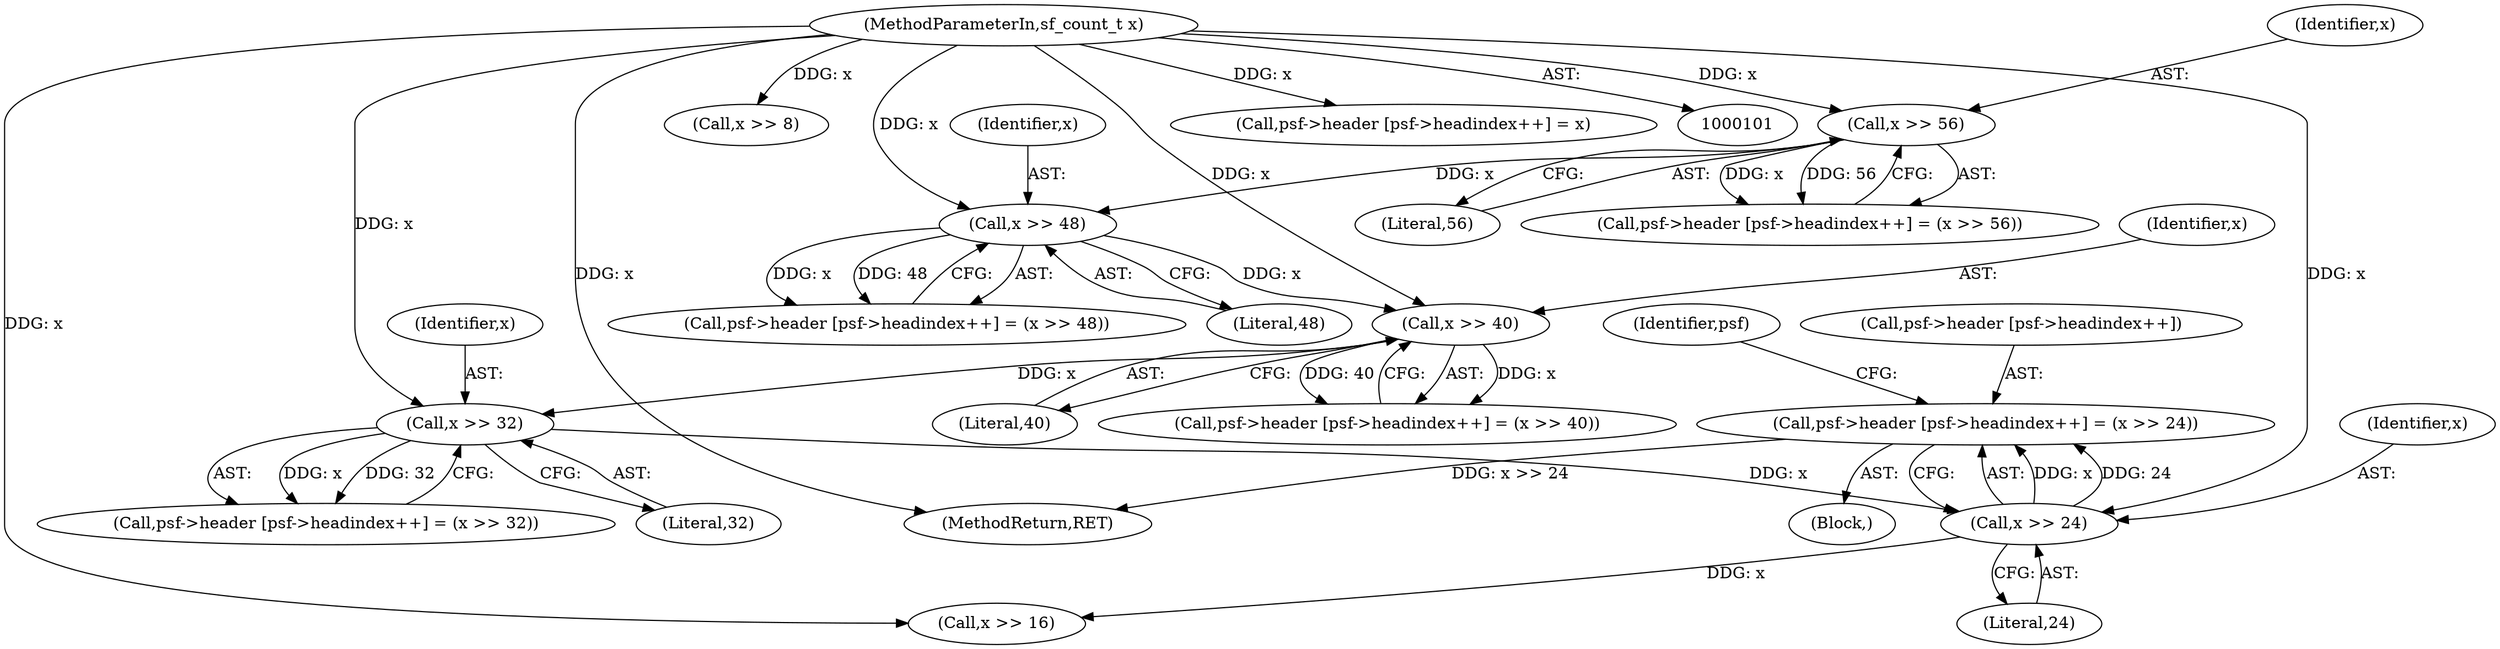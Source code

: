 digraph "1_libsndfile_708e996c87c5fae77b104ccfeb8f6db784c32074_2@array" {
"1000165" [label="(Call,psf->header [psf->headindex++] = (x >> 24))"];
"1000174" [label="(Call,x >> 24)"];
"1000162" [label="(Call,x >> 32)"];
"1000150" [label="(Call,x >> 40)"];
"1000138" [label="(Call,x >> 48)"];
"1000126" [label="(Call,x >> 56)"];
"1000103" [label="(MethodParameterIn,sf_count_t x)"];
"1000139" [label="(Identifier,x)"];
"1000166" [label="(Call,psf->header [psf->headindex++])"];
"1000175" [label="(Identifier,x)"];
"1000126" [label="(Call,x >> 56)"];
"1000198" [label="(Call,x >> 8)"];
"1000128" [label="(Literal,56)"];
"1000151" [label="(Identifier,x)"];
"1000186" [label="(Call,x >> 16)"];
"1000180" [label="(Identifier,psf)"];
"1000117" [label="(Call,psf->header [psf->headindex++] = (x >> 56))"];
"1000141" [label="(Call,psf->header [psf->headindex++] = (x >> 40))"];
"1000140" [label="(Literal,48)"];
"1000165" [label="(Call,psf->header [psf->headindex++] = (x >> 24))"];
"1000164" [label="(Literal,32)"];
"1000138" [label="(Call,x >> 48)"];
"1000211" [label="(MethodReturn,RET)"];
"1000129" [label="(Call,psf->header [psf->headindex++] = (x >> 48))"];
"1000153" [label="(Call,psf->header [psf->headindex++] = (x >> 32))"];
"1000162" [label="(Call,x >> 32)"];
"1000127" [label="(Identifier,x)"];
"1000103" [label="(MethodParameterIn,sf_count_t x)"];
"1000163" [label="(Identifier,x)"];
"1000116" [label="(Block,)"];
"1000201" [label="(Call,psf->header [psf->headindex++] = x)"];
"1000176" [label="(Literal,24)"];
"1000174" [label="(Call,x >> 24)"];
"1000152" [label="(Literal,40)"];
"1000150" [label="(Call,x >> 40)"];
"1000165" -> "1000116"  [label="AST: "];
"1000165" -> "1000174"  [label="CFG: "];
"1000166" -> "1000165"  [label="AST: "];
"1000174" -> "1000165"  [label="AST: "];
"1000180" -> "1000165"  [label="CFG: "];
"1000165" -> "1000211"  [label="DDG: x >> 24"];
"1000174" -> "1000165"  [label="DDG: x"];
"1000174" -> "1000165"  [label="DDG: 24"];
"1000174" -> "1000176"  [label="CFG: "];
"1000175" -> "1000174"  [label="AST: "];
"1000176" -> "1000174"  [label="AST: "];
"1000162" -> "1000174"  [label="DDG: x"];
"1000103" -> "1000174"  [label="DDG: x"];
"1000174" -> "1000186"  [label="DDG: x"];
"1000162" -> "1000153"  [label="AST: "];
"1000162" -> "1000164"  [label="CFG: "];
"1000163" -> "1000162"  [label="AST: "];
"1000164" -> "1000162"  [label="AST: "];
"1000153" -> "1000162"  [label="CFG: "];
"1000162" -> "1000153"  [label="DDG: x"];
"1000162" -> "1000153"  [label="DDG: 32"];
"1000150" -> "1000162"  [label="DDG: x"];
"1000103" -> "1000162"  [label="DDG: x"];
"1000150" -> "1000141"  [label="AST: "];
"1000150" -> "1000152"  [label="CFG: "];
"1000151" -> "1000150"  [label="AST: "];
"1000152" -> "1000150"  [label="AST: "];
"1000141" -> "1000150"  [label="CFG: "];
"1000150" -> "1000141"  [label="DDG: x"];
"1000150" -> "1000141"  [label="DDG: 40"];
"1000138" -> "1000150"  [label="DDG: x"];
"1000103" -> "1000150"  [label="DDG: x"];
"1000138" -> "1000129"  [label="AST: "];
"1000138" -> "1000140"  [label="CFG: "];
"1000139" -> "1000138"  [label="AST: "];
"1000140" -> "1000138"  [label="AST: "];
"1000129" -> "1000138"  [label="CFG: "];
"1000138" -> "1000129"  [label="DDG: x"];
"1000138" -> "1000129"  [label="DDG: 48"];
"1000126" -> "1000138"  [label="DDG: x"];
"1000103" -> "1000138"  [label="DDG: x"];
"1000126" -> "1000117"  [label="AST: "];
"1000126" -> "1000128"  [label="CFG: "];
"1000127" -> "1000126"  [label="AST: "];
"1000128" -> "1000126"  [label="AST: "];
"1000117" -> "1000126"  [label="CFG: "];
"1000126" -> "1000117"  [label="DDG: x"];
"1000126" -> "1000117"  [label="DDG: 56"];
"1000103" -> "1000126"  [label="DDG: x"];
"1000103" -> "1000101"  [label="AST: "];
"1000103" -> "1000211"  [label="DDG: x"];
"1000103" -> "1000186"  [label="DDG: x"];
"1000103" -> "1000198"  [label="DDG: x"];
"1000103" -> "1000201"  [label="DDG: x"];
}
